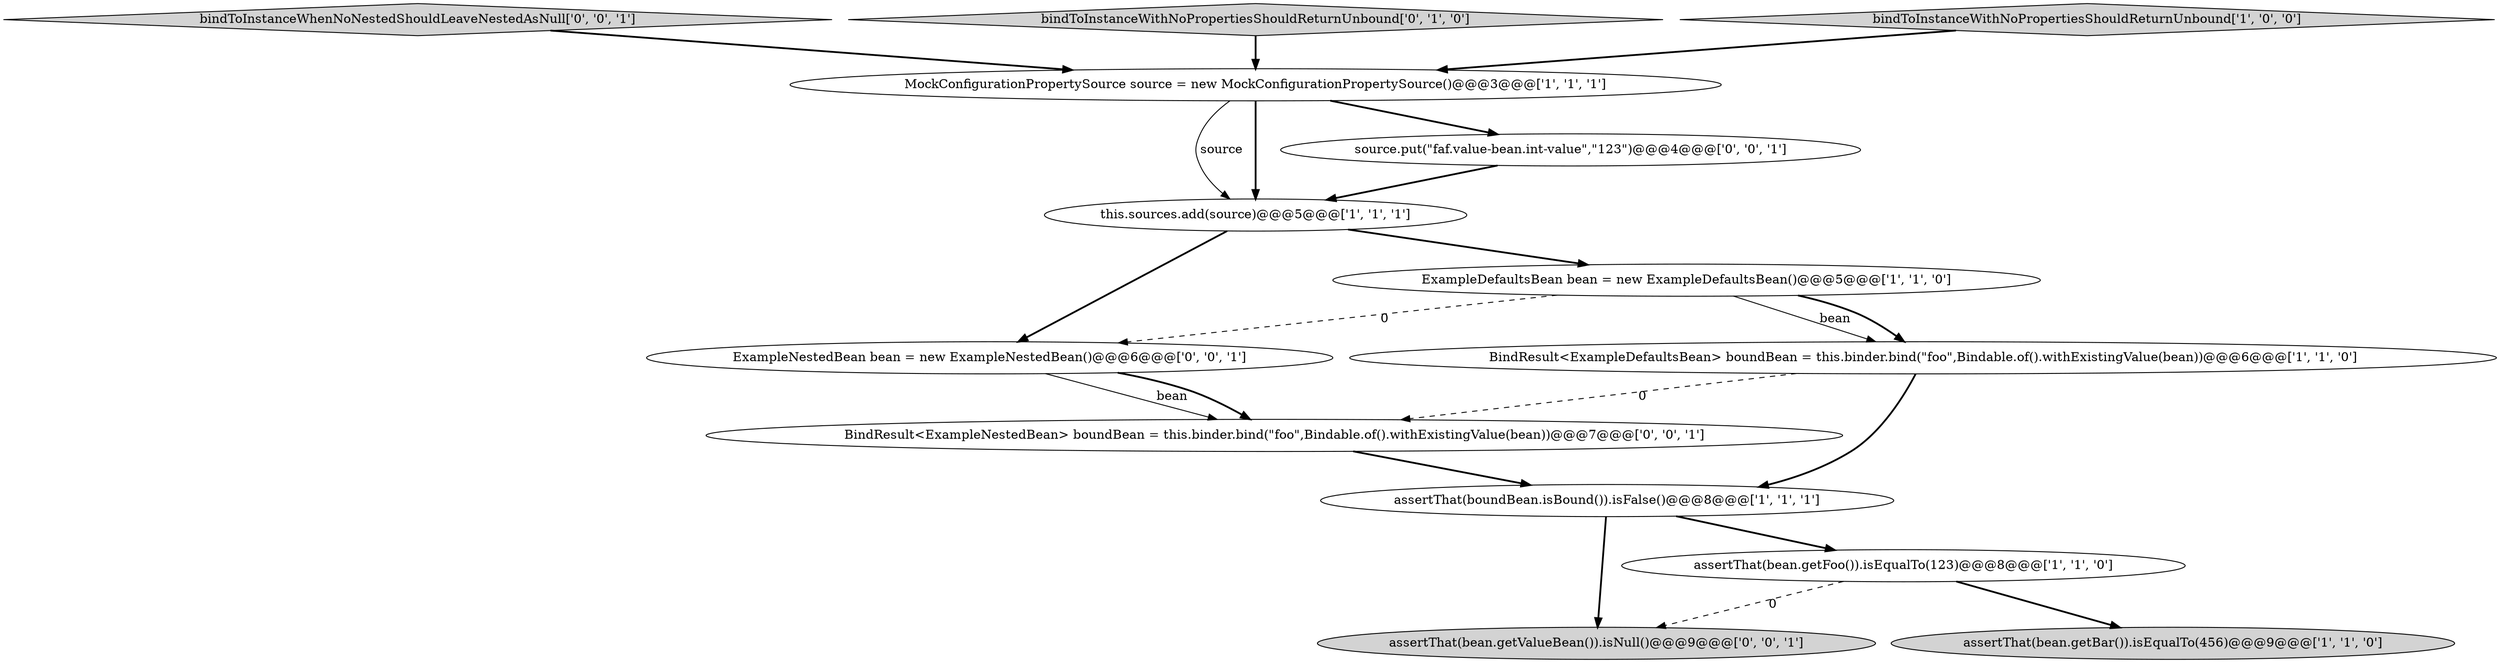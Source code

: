 digraph {
10 [style = filled, label = "bindToInstanceWhenNoNestedShouldLeaveNestedAsNull['0', '0', '1']", fillcolor = lightgray, shape = diamond image = "AAA0AAABBB3BBB"];
0 [style = filled, label = "BindResult<ExampleDefaultsBean> boundBean = this.binder.bind(\"foo\",Bindable.of().withExistingValue(bean))@@@6@@@['1', '1', '0']", fillcolor = white, shape = ellipse image = "AAA0AAABBB1BBB"];
8 [style = filled, label = "bindToInstanceWithNoPropertiesShouldReturnUnbound['0', '1', '0']", fillcolor = lightgray, shape = diamond image = "AAA0AAABBB2BBB"];
4 [style = filled, label = "this.sources.add(source)@@@5@@@['1', '1', '1']", fillcolor = white, shape = ellipse image = "AAA0AAABBB1BBB"];
9 [style = filled, label = "source.put(\"faf.value-bean.int-value\",\"123\")@@@4@@@['0', '0', '1']", fillcolor = white, shape = ellipse image = "AAA0AAABBB3BBB"];
12 [style = filled, label = "BindResult<ExampleNestedBean> boundBean = this.binder.bind(\"foo\",Bindable.of().withExistingValue(bean))@@@7@@@['0', '0', '1']", fillcolor = white, shape = ellipse image = "AAA0AAABBB3BBB"];
6 [style = filled, label = "bindToInstanceWithNoPropertiesShouldReturnUnbound['1', '0', '0']", fillcolor = lightgray, shape = diamond image = "AAA0AAABBB1BBB"];
1 [style = filled, label = "assertThat(boundBean.isBound()).isFalse()@@@8@@@['1', '1', '1']", fillcolor = white, shape = ellipse image = "AAA0AAABBB1BBB"];
7 [style = filled, label = "MockConfigurationPropertySource source = new MockConfigurationPropertySource()@@@3@@@['1', '1', '1']", fillcolor = white, shape = ellipse image = "AAA0AAABBB1BBB"];
13 [style = filled, label = "ExampleNestedBean bean = new ExampleNestedBean()@@@6@@@['0', '0', '1']", fillcolor = white, shape = ellipse image = "AAA0AAABBB3BBB"];
11 [style = filled, label = "assertThat(bean.getValueBean()).isNull()@@@9@@@['0', '0', '1']", fillcolor = lightgray, shape = ellipse image = "AAA0AAABBB3BBB"];
5 [style = filled, label = "assertThat(bean.getBar()).isEqualTo(456)@@@9@@@['1', '1', '0']", fillcolor = lightgray, shape = ellipse image = "AAA0AAABBB1BBB"];
3 [style = filled, label = "ExampleDefaultsBean bean = new ExampleDefaultsBean()@@@5@@@['1', '1', '0']", fillcolor = white, shape = ellipse image = "AAA0AAABBB1BBB"];
2 [style = filled, label = "assertThat(bean.getFoo()).isEqualTo(123)@@@8@@@['1', '1', '0']", fillcolor = white, shape = ellipse image = "AAA0AAABBB1BBB"];
4->3 [style = bold, label=""];
9->4 [style = bold, label=""];
7->4 [style = solid, label="source"];
4->13 [style = bold, label=""];
7->4 [style = bold, label=""];
0->12 [style = dashed, label="0"];
3->13 [style = dashed, label="0"];
12->1 [style = bold, label=""];
10->7 [style = bold, label=""];
13->12 [style = solid, label="bean"];
3->0 [style = solid, label="bean"];
3->0 [style = bold, label=""];
8->7 [style = bold, label=""];
1->11 [style = bold, label=""];
7->9 [style = bold, label=""];
13->12 [style = bold, label=""];
0->1 [style = bold, label=""];
2->11 [style = dashed, label="0"];
1->2 [style = bold, label=""];
6->7 [style = bold, label=""];
2->5 [style = bold, label=""];
}
